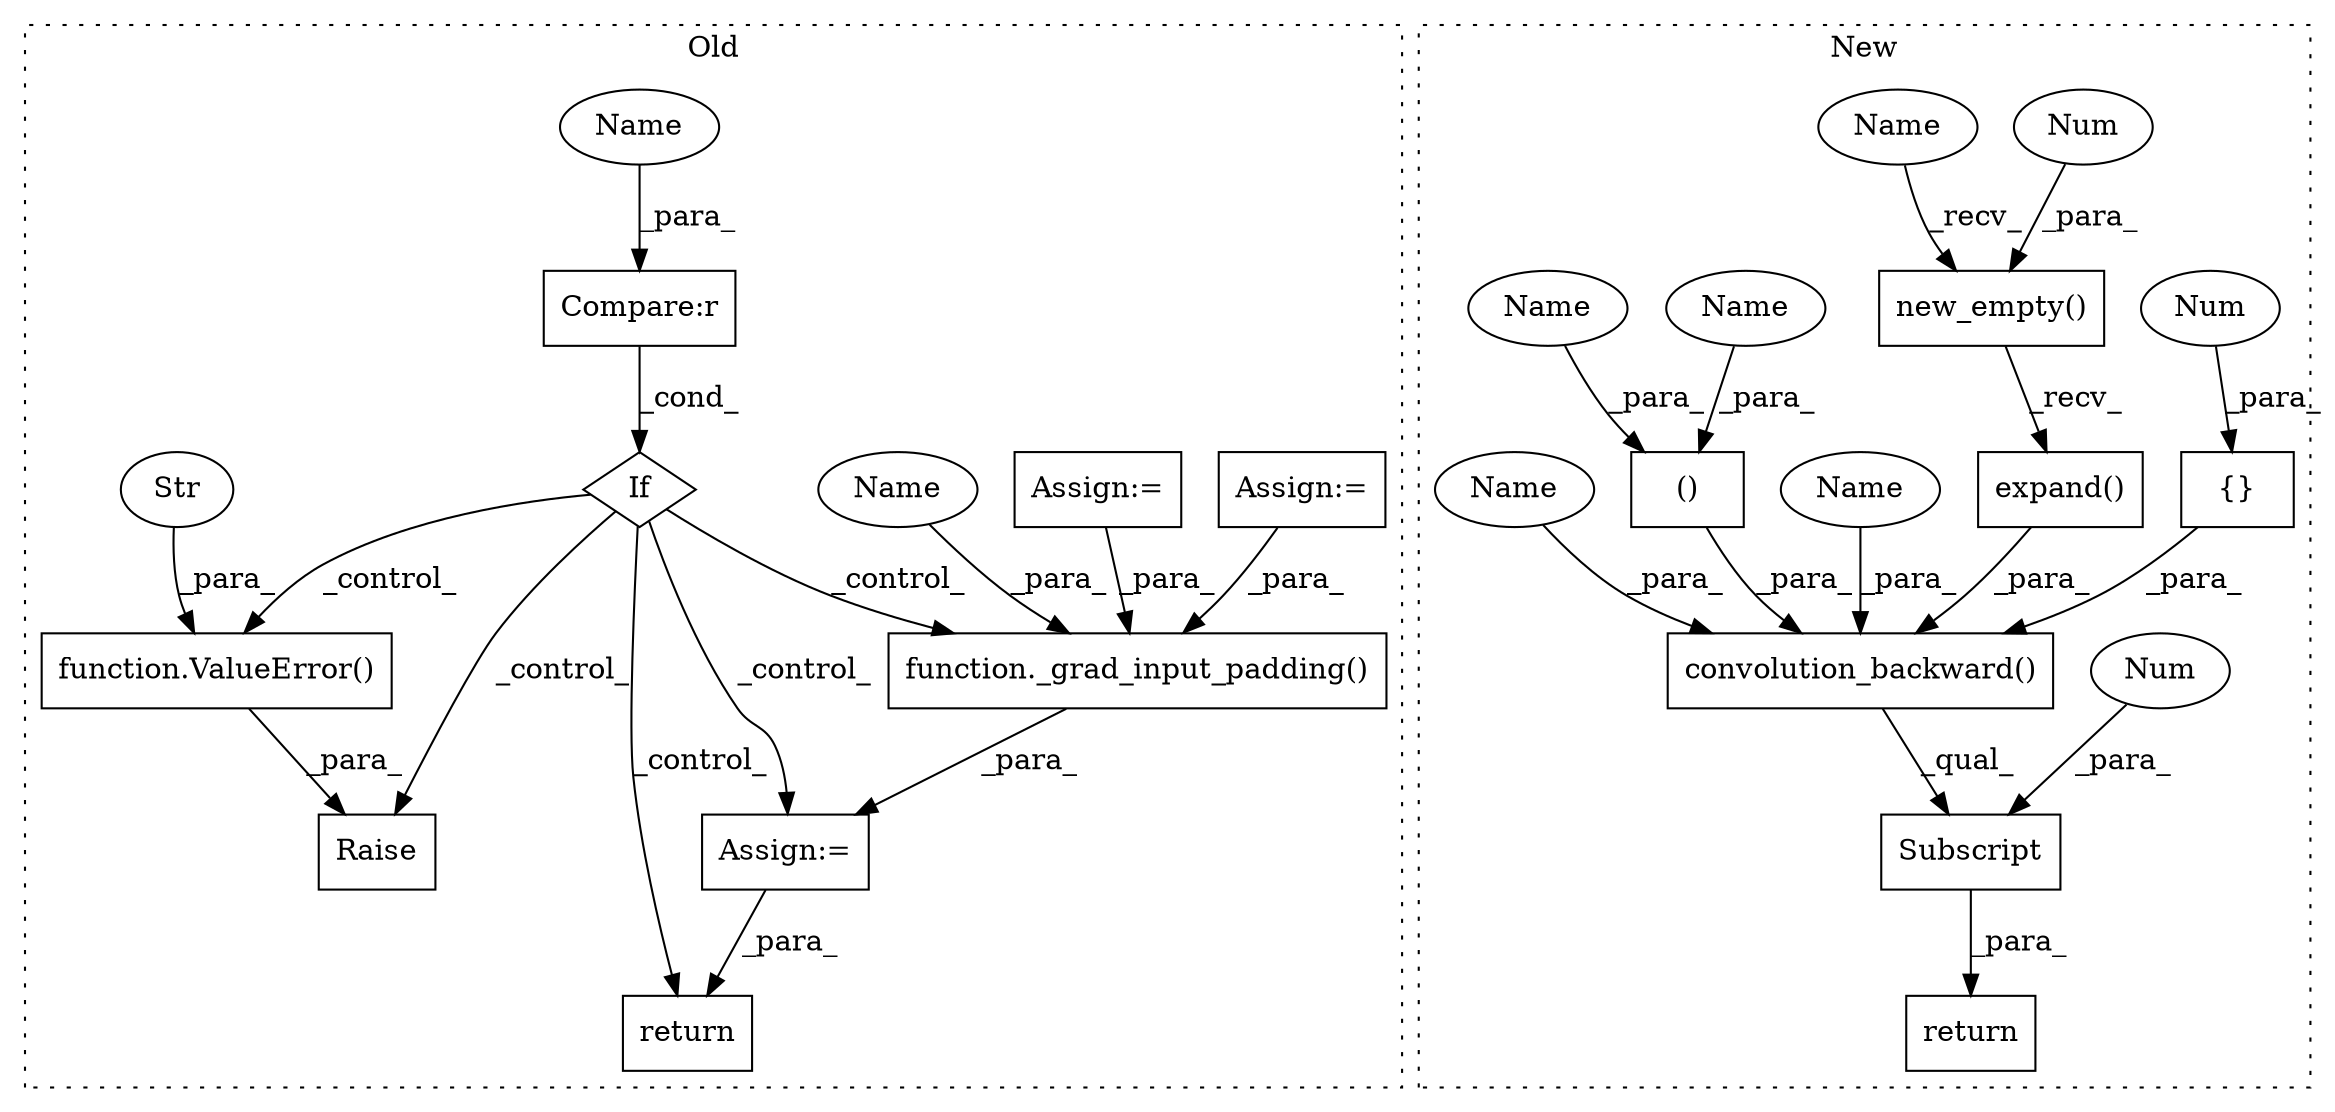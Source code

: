 digraph G {
subgraph cluster0 {
1 [label="function.ValueError()" a="75" s="6920,6984" l="11,1" shape="box"];
3 [label="If" a="96" s="6883" l="3" shape="diamond"];
4 [label="Raise" a="91" s="6914" l="6" shape="box"];
5 [label="Compare:r" a="40" s="6886" l="18" shape="box"];
6 [label="Str" a="66" s="6931" l="53" shape="ellipse"];
7 [label="Assign:=" a="68" s="7009" l="3" shape="box"];
16 [label="function._grad_input_padding()" a="75" s="7012,7140" l="20,1" shape="box"];
17 [label="Assign:=" a="68" s="6776" l="3" shape="box"];
18 [label="Assign:=" a="68" s="6806" l="3" shape="box"];
20 [label="return" a="93" s="7147" l="7" shape="box"];
23 [label="Name" a="87" s="7045" l="10" shape="ellipse"];
24 [label="Name" a="87" s="6886" l="10" shape="ellipse"];
label = "Old";
style="dotted";
}
subgraph cluster1 {
2 [label="expand()" a="75" s="4586,4628" l="32,1" shape="box"];
8 [label="Subscript" a="63" s="4642,0" l="256,0" shape="box"];
9 [label="()" a="54" s="4879" l="14" shape="box"];
10 [label="{}" a="59" s="4861,4863" l="1,0" shape="box"];
11 [label="Num" a="76" s="4862" l="1" shape="ellipse"];
12 [label="Num" a="76" s="4896" l="1" shape="ellipse"];
13 [label="convolution_backward()" a="75" s="4642,4894" l="36,1" shape="box"];
14 [label="new_empty()" a="75" s="4586,4609" l="22,1" shape="box"];
15 [label="Num" a="76" s="4608" l="1" shape="ellipse"];
19 [label="return" a="93" s="4635" l="7" shape="box"];
21 [label="Name" a="87" s="4586" l="11" shape="ellipse"];
22 [label="Name" a="87" s="4678" l="11" shape="ellipse"];
25 [label="Name" a="87" s="4888" l="5" shape="ellipse"];
26 [label="Name" a="87" s="4881" l="5" shape="ellipse"];
27 [label="Name" a="87" s="4854" l="5" shape="ellipse"];
label = "New";
style="dotted";
}
1 -> 4 [label="_para_"];
2 -> 13 [label="_para_"];
3 -> 4 [label="_control_"];
3 -> 16 [label="_control_"];
3 -> 7 [label="_control_"];
3 -> 1 [label="_control_"];
3 -> 20 [label="_control_"];
5 -> 3 [label="_cond_"];
6 -> 1 [label="_para_"];
7 -> 20 [label="_para_"];
8 -> 19 [label="_para_"];
9 -> 13 [label="_para_"];
10 -> 13 [label="_para_"];
11 -> 10 [label="_para_"];
12 -> 8 [label="_para_"];
13 -> 8 [label="_qual_"];
14 -> 2 [label="_recv_"];
15 -> 14 [label="_para_"];
16 -> 7 [label="_para_"];
17 -> 16 [label="_para_"];
18 -> 16 [label="_para_"];
21 -> 14 [label="_recv_"];
22 -> 13 [label="_para_"];
23 -> 16 [label="_para_"];
24 -> 5 [label="_para_"];
25 -> 9 [label="_para_"];
26 -> 9 [label="_para_"];
27 -> 13 [label="_para_"];
}